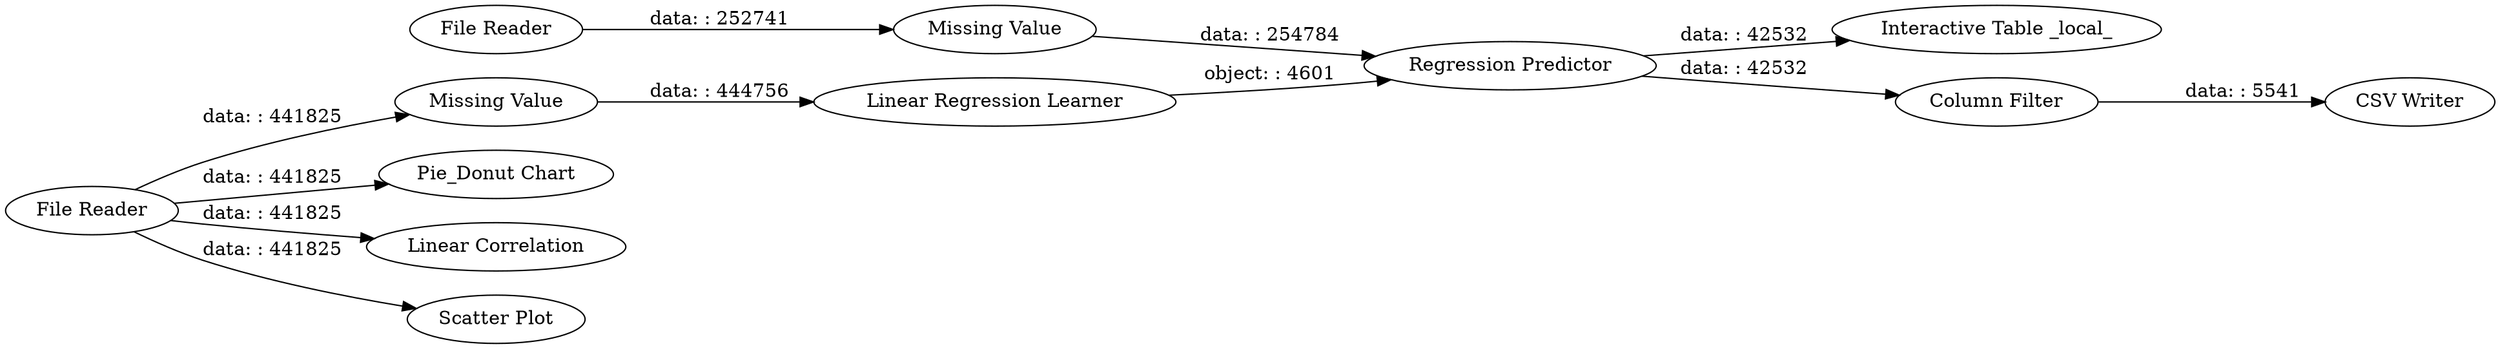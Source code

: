 digraph {
	"5546121606581449666_6" [label="Linear Regression Learner"]
	"5546121606581449666_7" [label="File Reader"]
	"5546121606581449666_5" [label="Missing Value"]
	"5546121606581449666_4" [label="Pie_Donut Chart"]
	"5546121606581449666_1" [label="File Reader"]
	"5546121606581449666_8" [label="Missing Value"]
	"5546121606581449666_2" [label="Linear Correlation"]
	"5546121606581449666_9" [label="Regression Predictor"]
	"5546121606581449666_3" [label="Scatter Plot"]
	"5546121606581449666_12" [label="Interactive Table _local_"]
	"5546121606581449666_10" [label="Column Filter"]
	"5546121606581449666_11" [label="CSV Writer"]
	"5546121606581449666_6" -> "5546121606581449666_9" [label="object: : 4601"]
	"5546121606581449666_5" -> "5546121606581449666_6" [label="data: : 444756"]
	"5546121606581449666_1" -> "5546121606581449666_5" [label="data: : 441825"]
	"5546121606581449666_9" -> "5546121606581449666_12" [label="data: : 42532"]
	"5546121606581449666_7" -> "5546121606581449666_8" [label="data: : 252741"]
	"5546121606581449666_10" -> "5546121606581449666_11" [label="data: : 5541"]
	"5546121606581449666_8" -> "5546121606581449666_9" [label="data: : 254784"]
	"5546121606581449666_9" -> "5546121606581449666_10" [label="data: : 42532"]
	"5546121606581449666_1" -> "5546121606581449666_2" [label="data: : 441825"]
	"5546121606581449666_1" -> "5546121606581449666_4" [label="data: : 441825"]
	"5546121606581449666_1" -> "5546121606581449666_3" [label="data: : 441825"]
	rankdir=LR
}
